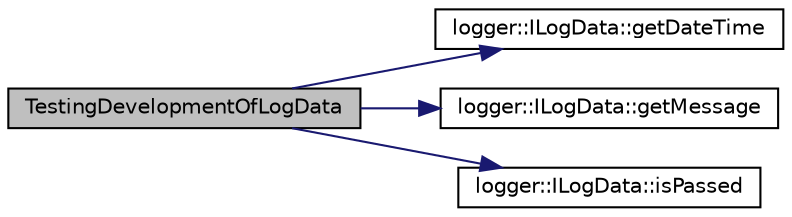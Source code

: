 digraph "TestingDevelopmentOfLogData"
{
 // LATEX_PDF_SIZE
  edge [fontname="Helvetica",fontsize="10",labelfontname="Helvetica",labelfontsize="10"];
  node [fontname="Helvetica",fontsize="10",shape=record];
  rankdir="LR";
  Node1 [label="TestingDevelopmentOfLogData",height=0.2,width=0.4,color="black", fillcolor="grey75", style="filled", fontcolor="black",tooltip=" "];
  Node1 -> Node2 [color="midnightblue",fontsize="10",style="solid",fontname="Helvetica"];
  Node2 [label="logger::ILogData::getDateTime",height=0.2,width=0.4,color="black", fillcolor="white", style="filled",URL="$classlogger_1_1_i_log_data.html#a649658bbe9773c253276e860cc08126f",tooltip=" "];
  Node1 -> Node3 [color="midnightblue",fontsize="10",style="solid",fontname="Helvetica"];
  Node3 [label="logger::ILogData::getMessage",height=0.2,width=0.4,color="black", fillcolor="white", style="filled",URL="$classlogger_1_1_i_log_data.html#ace4614ba1c88bfe1dedd8b064273069a",tooltip=" "];
  Node1 -> Node4 [color="midnightblue",fontsize="10",style="solid",fontname="Helvetica"];
  Node4 [label="logger::ILogData::isPassed",height=0.2,width=0.4,color="black", fillcolor="white", style="filled",URL="$classlogger_1_1_i_log_data.html#a445aba8bf20e30e9a139648b52df0119",tooltip=" "];
}
